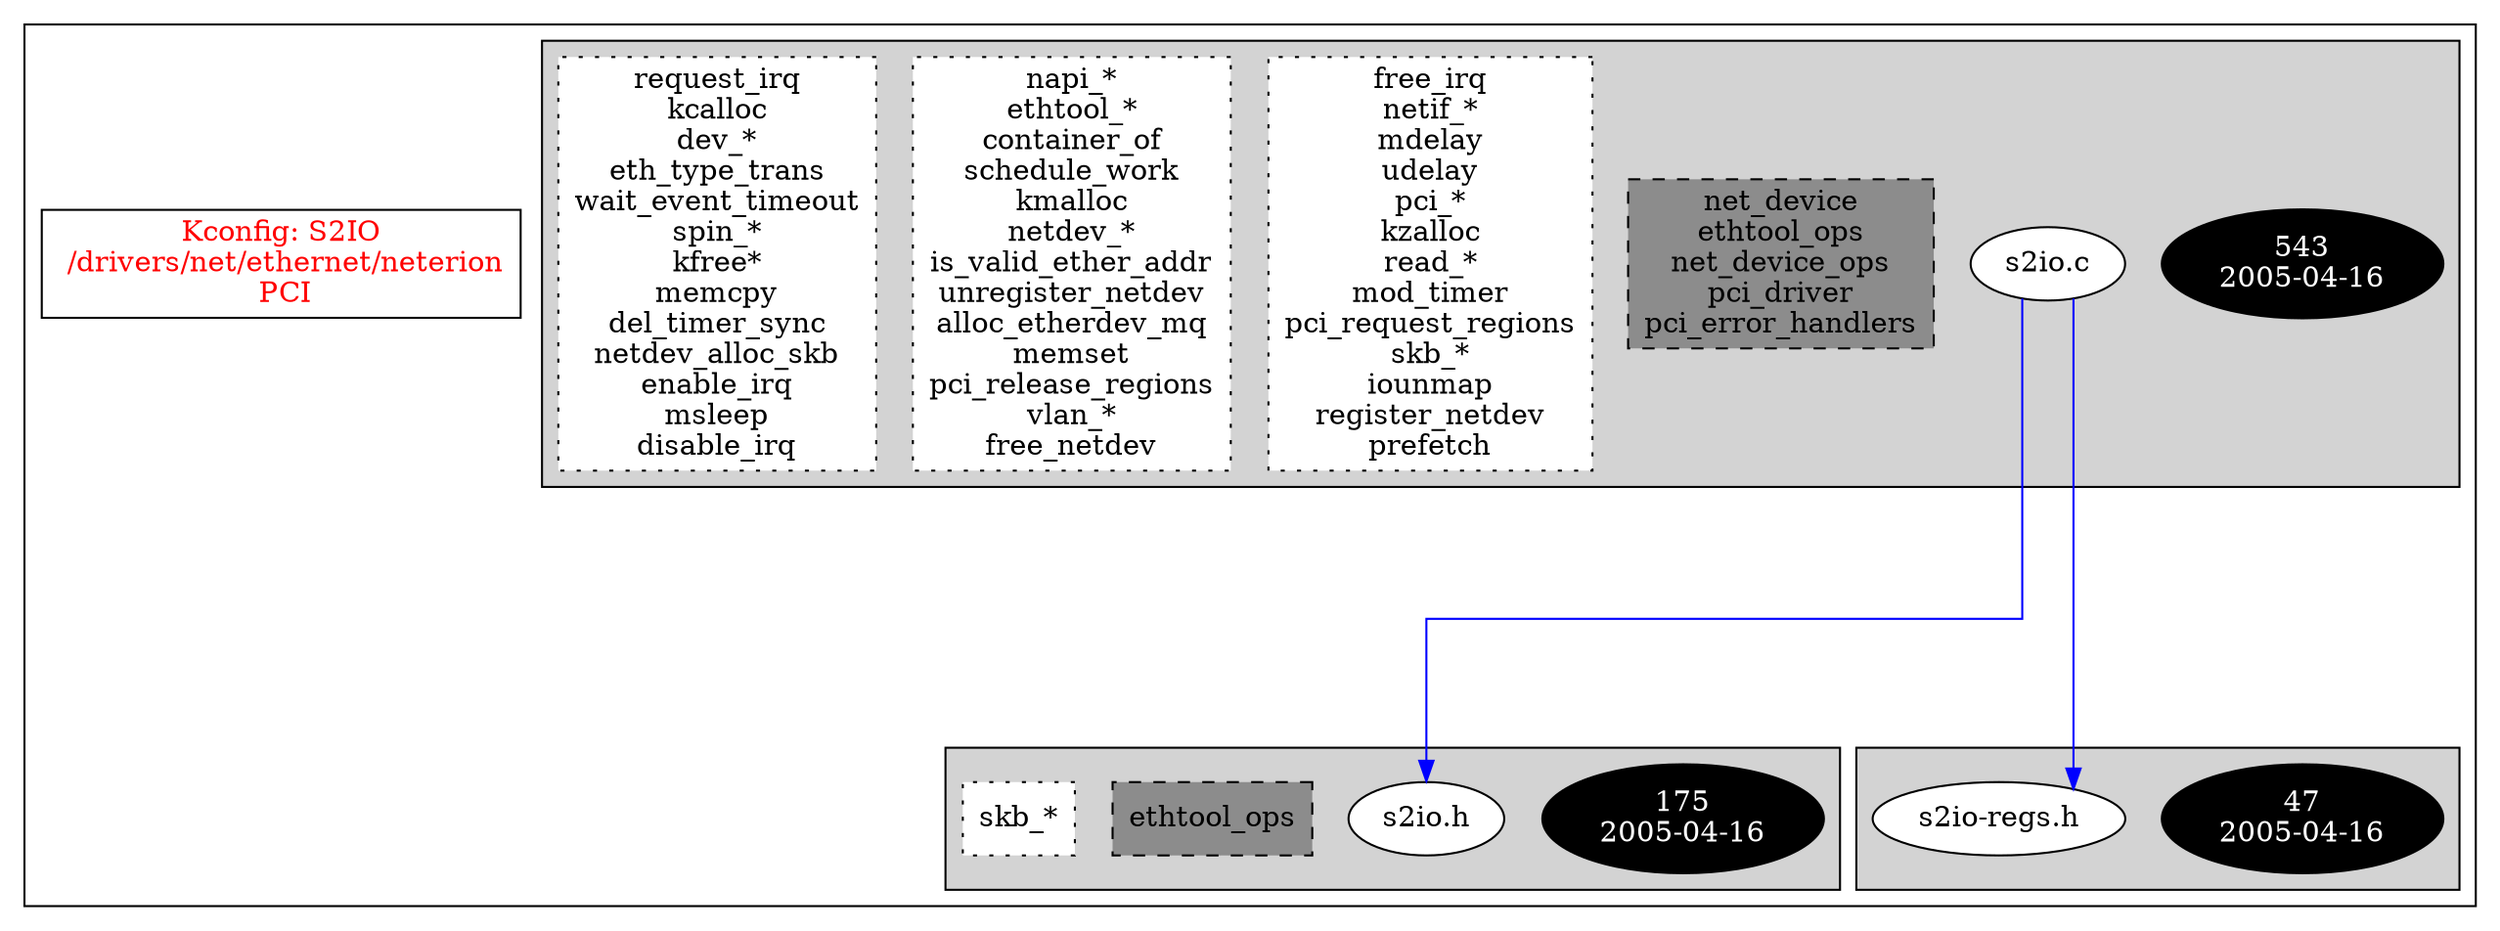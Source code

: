digraph Driver {
	ranksep=2;
	splines=ortho;
	//Symbol: S2IO
	subgraph "cluster_S2IO"{
		subgraph "cluster_s2io.h" {
			style=filled
			"commit_s2io.h" [style=filled, fillcolor=black, fontcolor=white, label="175\n2005-04-16"];
			"s2io.h" [style=filled, fillcolor=white, fontcolor=black, label="s2io.h\n"];
			"structs-s2io.h" [style="filled,dashed" shape=box, fillcolor=grey55, fontcolor=black, label="ethtool_ops\n"];
			"funccall0-s2io.h" [style="filled,dotted" shape=box, fillcolor=white, fontcolor=black, label="skb_*\n"];
		}
		subgraph "cluster_s2io.c" {
			style=filled
			"commit_s2io.c" [style=filled, fillcolor=black, fontcolor=white, label="543\n2005-04-16"];
			"s2io.c" [style=filled, fillcolor=white, fontcolor=black, label="s2io.c\n"];
			"structs-s2io.c" [style="filled,dashed" shape=box, fillcolor=grey55, fontcolor=black, label="net_device\nethtool_ops\nnet_device_ops\npci_driver\npci_error_handlers\n"];
			"funccall3-s2io.c" [style="filled,dotted" shape=box, fillcolor=white, fontcolor=black, label="free_irq\nnetif_*\nmdelay\nudelay\npci_*\nkzalloc\nread_*\nmod_timer\npci_request_regions\nskb_*\niounmap\nregister_netdev\nprefetch\n"];
			"funccall2-s2io.c" [style="filled,dotted" shape=box, fillcolor=white, fontcolor=black, label="napi_*\nethtool_*\ncontainer_of\nschedule_work\nkmalloc\nnetdev_*\nis_valid_ether_addr\nunregister_netdev\nalloc_etherdev_mq\nmemset\npci_release_regions\nvlan_*\nfree_netdev\n"];
			"funccall1-s2io.c" [style="filled,dotted" shape=box, fillcolor=white, fontcolor=black, label="request_irq\nkcalloc\ndev_*\neth_type_trans\nwait_event_timeout\nspin_*\nkfree*\nmemcpy\ndel_timer_sync\nnetdev_alloc_skb\nenable_irq\nmsleep\ndisable_irq\n"];
		}
		subgraph "cluster_s2io-regs.h" {
			style=filled
			"commit_s2io-regs.h" [style=filled, fillcolor=black, fontcolor=white, label="47\n2005-04-16"];
			"s2io-regs.h" [style=filled, fillcolor=white, fontcolor=black, label="s2io-regs.h\n"];
		}
		"K:S2IO" [label="Kconfig: S2IO\n /drivers/net/ethernet/neterion\n  PCI ", shape=box, fontcolor=red];
	}
"s2io.c" -> "s2io-regs.h"[color=blue];
"s2io.c" -> "s2io.h"[color=blue];
}
